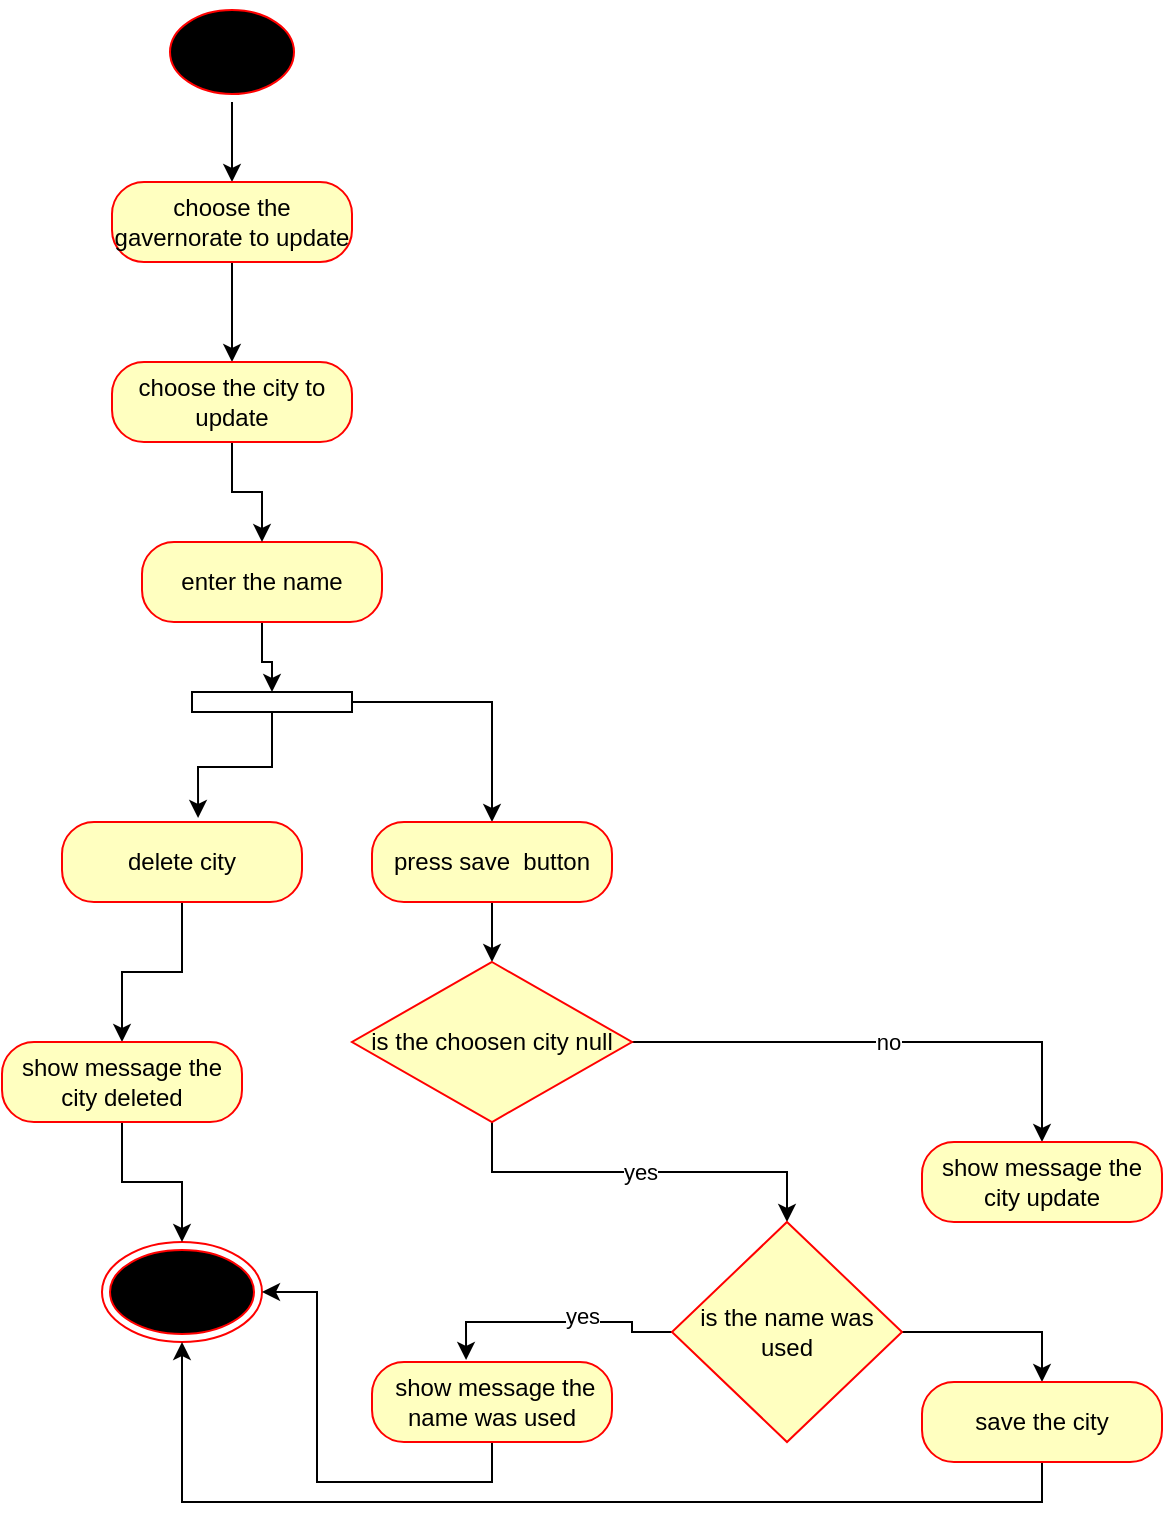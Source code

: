 <mxfile version="20.6.2" type="device"><diagram id="TJyulknQO-l8H2odYrkV" name="Page-1"><mxGraphModel dx="674" dy="804" grid="1" gridSize="10" guides="1" tooltips="1" connect="1" arrows="1" fold="1" page="1" pageScale="1" pageWidth="850" pageHeight="1100" math="0" shadow="0"><root><mxCell id="0"/><mxCell id="1" parent="0"/><mxCell id="t8VAJWTHw584hyoiKd9z-1" style="edgeStyle=orthogonalEdgeStyle;rounded=0;orthogonalLoop=1;jettySize=auto;html=1;" edge="1" parent="1" source="t8VAJWTHw584hyoiKd9z-2" target="t8VAJWTHw584hyoiKd9z-4"><mxGeometry relative="1" as="geometry"/></mxCell><mxCell id="t8VAJWTHw584hyoiKd9z-2" value="" style="ellipse;html=1;shape=startState;fillColor=#000000;strokeColor=#ff0000;" vertex="1" parent="1"><mxGeometry x="730" y="270" width="70" height="50" as="geometry"/></mxCell><mxCell id="t8VAJWTHw584hyoiKd9z-30" style="edgeStyle=orthogonalEdgeStyle;rounded=0;orthogonalLoop=1;jettySize=auto;html=1;exitX=0.5;exitY=1;exitDx=0;exitDy=0;" edge="1" parent="1" source="t8VAJWTHw584hyoiKd9z-4" target="t8VAJWTHw584hyoiKd9z-29"><mxGeometry relative="1" as="geometry"/></mxCell><mxCell id="t8VAJWTHw584hyoiKd9z-4" value="choose the gavernorate to update" style="rounded=1;whiteSpace=wrap;html=1;arcSize=40;fontColor=#000000;fillColor=#ffffc0;strokeColor=#ff0000;" vertex="1" parent="1"><mxGeometry x="705" y="360" width="120" height="40" as="geometry"/></mxCell><mxCell id="t8VAJWTHw584hyoiKd9z-5" style="edgeStyle=orthogonalEdgeStyle;rounded=0;orthogonalLoop=1;jettySize=auto;html=1;entryX=0.567;entryY=-0.05;entryDx=0;entryDy=0;entryPerimeter=0;" edge="1" parent="1" source="t8VAJWTHw584hyoiKd9z-7" target="t8VAJWTHw584hyoiKd9z-9"><mxGeometry relative="1" as="geometry"/></mxCell><mxCell id="t8VAJWTHw584hyoiKd9z-6" style="edgeStyle=orthogonalEdgeStyle;rounded=0;orthogonalLoop=1;jettySize=auto;html=1;" edge="1" parent="1" source="t8VAJWTHw584hyoiKd9z-7" target="t8VAJWTHw584hyoiKd9z-11"><mxGeometry relative="1" as="geometry"/></mxCell><mxCell id="t8VAJWTHw584hyoiKd9z-7" value="" style="html=1;points=[];perimeter=orthogonalPerimeter;rotation=90;" vertex="1" parent="1"><mxGeometry x="780" y="580" width="10" height="80" as="geometry"/></mxCell><mxCell id="t8VAJWTHw584hyoiKd9z-8" style="edgeStyle=orthogonalEdgeStyle;rounded=0;orthogonalLoop=1;jettySize=auto;html=1;exitX=0.5;exitY=1;exitDx=0;exitDy=0;" edge="1" parent="1" source="t8VAJWTHw584hyoiKd9z-9" target="t8VAJWTHw584hyoiKd9z-19"><mxGeometry relative="1" as="geometry"/></mxCell><mxCell id="t8VAJWTHw584hyoiKd9z-9" value="delete city" style="rounded=1;whiteSpace=wrap;html=1;arcSize=40;fontColor=#000000;fillColor=#ffffc0;strokeColor=#ff0000;" vertex="1" parent="1"><mxGeometry x="680" y="680" width="120" height="40" as="geometry"/></mxCell><mxCell id="t8VAJWTHw584hyoiKd9z-10" value="" style="edgeStyle=orthogonalEdgeStyle;rounded=0;orthogonalLoop=1;jettySize=auto;html=1;" edge="1" parent="1" source="t8VAJWTHw584hyoiKd9z-11" target="t8VAJWTHw584hyoiKd9z-14"><mxGeometry relative="1" as="geometry"/></mxCell><mxCell id="t8VAJWTHw584hyoiKd9z-11" value="press save&amp;nbsp; button" style="rounded=1;whiteSpace=wrap;html=1;arcSize=40;fontColor=#000000;fillColor=#ffffc0;strokeColor=#ff0000;" vertex="1" parent="1"><mxGeometry x="835" y="680" width="120" height="40" as="geometry"/></mxCell><mxCell id="t8VAJWTHw584hyoiKd9z-12" value="yes" style="edgeStyle=orthogonalEdgeStyle;rounded=0;orthogonalLoop=1;jettySize=auto;html=1;exitX=0.5;exitY=1;exitDx=0;exitDy=0;entryX=0.5;entryY=0;entryDx=0;entryDy=0;" edge="1" parent="1" source="t8VAJWTHw584hyoiKd9z-14" target="t8VAJWTHw584hyoiKd9z-24"><mxGeometry relative="1" as="geometry"><mxPoint x="895" y="930" as="targetPoint"/></mxGeometry></mxCell><mxCell id="t8VAJWTHw584hyoiKd9z-13" value="no" style="edgeStyle=orthogonalEdgeStyle;rounded=0;orthogonalLoop=1;jettySize=auto;html=1;exitX=1;exitY=0.5;exitDx=0;exitDy=0;" edge="1" parent="1" source="t8VAJWTHw584hyoiKd9z-14" target="t8VAJWTHw584hyoiKd9z-20"><mxGeometry relative="1" as="geometry"/></mxCell><mxCell id="t8VAJWTHw584hyoiKd9z-14" value="is the choosen city null" style="rhombus;whiteSpace=wrap;html=1;fillColor=#ffffc0;strokeColor=#ff0000;" vertex="1" parent="1"><mxGeometry x="825" y="750" width="140" height="80" as="geometry"/></mxCell><mxCell id="t8VAJWTHw584hyoiKd9z-15" style="edgeStyle=orthogonalEdgeStyle;rounded=0;orthogonalLoop=1;jettySize=auto;html=1;exitX=0.5;exitY=1;exitDx=0;exitDy=0;" edge="1" parent="1" source="t8VAJWTHw584hyoiKd9z-16" target="t8VAJWTHw584hyoiKd9z-7"><mxGeometry relative="1" as="geometry"/></mxCell><mxCell id="t8VAJWTHw584hyoiKd9z-16" value="enter the name" style="rounded=1;whiteSpace=wrap;html=1;arcSize=40;fontColor=#000000;fillColor=#ffffc0;strokeColor=#ff0000;" vertex="1" parent="1"><mxGeometry x="720" y="540" width="120" height="40" as="geometry"/></mxCell><mxCell id="t8VAJWTHw584hyoiKd9z-17" value="" style="ellipse;html=1;shape=endState;fillColor=#000000;strokeColor=#ff0000;" vertex="1" parent="1"><mxGeometry x="700" y="890" width="80" height="50" as="geometry"/></mxCell><mxCell id="t8VAJWTHw584hyoiKd9z-18" style="edgeStyle=orthogonalEdgeStyle;rounded=0;orthogonalLoop=1;jettySize=auto;html=1;exitX=0.5;exitY=1;exitDx=0;exitDy=0;" edge="1" parent="1" source="t8VAJWTHw584hyoiKd9z-19" target="t8VAJWTHw584hyoiKd9z-17"><mxGeometry relative="1" as="geometry"/></mxCell><mxCell id="t8VAJWTHw584hyoiKd9z-19" value="show message the city deleted" style="rounded=1;whiteSpace=wrap;html=1;arcSize=40;fontColor=#000000;fillColor=#ffffc0;strokeColor=#ff0000;" vertex="1" parent="1"><mxGeometry x="650" y="790" width="120" height="40" as="geometry"/></mxCell><mxCell id="t8VAJWTHw584hyoiKd9z-20" value="show message the city update" style="rounded=1;whiteSpace=wrap;html=1;arcSize=40;fontColor=#000000;fillColor=#ffffc0;strokeColor=#ff0000;" vertex="1" parent="1"><mxGeometry x="1110" y="840" width="120" height="40" as="geometry"/></mxCell><mxCell id="t8VAJWTHw584hyoiKd9z-21" style="edgeStyle=orthogonalEdgeStyle;rounded=0;orthogonalLoop=1;jettySize=auto;html=1;exitX=0;exitY=0.5;exitDx=0;exitDy=0;entryX=0.392;entryY=-0.025;entryDx=0;entryDy=0;entryPerimeter=0;" edge="1" parent="1" source="t8VAJWTHw584hyoiKd9z-24" target="t8VAJWTHw584hyoiKd9z-26"><mxGeometry relative="1" as="geometry"/></mxCell><mxCell id="t8VAJWTHw584hyoiKd9z-22" value="yes" style="edgeLabel;html=1;align=center;verticalAlign=middle;resizable=0;points=[];" vertex="1" connectable="0" parent="t8VAJWTHw584hyoiKd9z-21"><mxGeometry x="-0.21" y="-3" relative="1" as="geometry"><mxPoint as="offset"/></mxGeometry></mxCell><mxCell id="t8VAJWTHw584hyoiKd9z-23" style="edgeStyle=orthogonalEdgeStyle;rounded=0;orthogonalLoop=1;jettySize=auto;html=1;exitX=1;exitY=0.5;exitDx=0;exitDy=0;entryX=0.5;entryY=0;entryDx=0;entryDy=0;" edge="1" parent="1" source="t8VAJWTHw584hyoiKd9z-24" target="t8VAJWTHw584hyoiKd9z-28"><mxGeometry relative="1" as="geometry"/></mxCell><mxCell id="t8VAJWTHw584hyoiKd9z-24" value="is the name was used" style="rhombus;whiteSpace=wrap;html=1;fillColor=#ffffc0;strokeColor=#ff0000;" vertex="1" parent="1"><mxGeometry x="985" y="880" width="115" height="110" as="geometry"/></mxCell><mxCell id="t8VAJWTHw584hyoiKd9z-25" style="edgeStyle=orthogonalEdgeStyle;rounded=0;orthogonalLoop=1;jettySize=auto;html=1;exitX=0.5;exitY=1;exitDx=0;exitDy=0;entryX=1;entryY=0.5;entryDx=0;entryDy=0;" edge="1" parent="1" source="t8VAJWTHw584hyoiKd9z-26" target="t8VAJWTHw584hyoiKd9z-17"><mxGeometry relative="1" as="geometry"/></mxCell><mxCell id="t8VAJWTHw584hyoiKd9z-26" value="&amp;nbsp;show message the name was used" style="rounded=1;whiteSpace=wrap;html=1;arcSize=40;fontColor=#000000;fillColor=#ffffc0;strokeColor=#ff0000;" vertex="1" parent="1"><mxGeometry x="835" y="950" width="120" height="40" as="geometry"/></mxCell><mxCell id="t8VAJWTHw584hyoiKd9z-27" style="edgeStyle=orthogonalEdgeStyle;rounded=0;orthogonalLoop=1;jettySize=auto;html=1;exitX=0.5;exitY=1;exitDx=0;exitDy=0;" edge="1" parent="1" source="t8VAJWTHw584hyoiKd9z-28" target="t8VAJWTHw584hyoiKd9z-17"><mxGeometry relative="1" as="geometry"/></mxCell><mxCell id="t8VAJWTHw584hyoiKd9z-28" value="save the city" style="rounded=1;whiteSpace=wrap;html=1;arcSize=40;fontColor=#000000;fillColor=#ffffc0;strokeColor=#ff0000;" vertex="1" parent="1"><mxGeometry x="1110" y="960" width="120" height="40" as="geometry"/></mxCell><mxCell id="t8VAJWTHw584hyoiKd9z-31" style="edgeStyle=orthogonalEdgeStyle;rounded=0;orthogonalLoop=1;jettySize=auto;html=1;exitX=0.5;exitY=1;exitDx=0;exitDy=0;" edge="1" parent="1" source="t8VAJWTHw584hyoiKd9z-29" target="t8VAJWTHw584hyoiKd9z-16"><mxGeometry relative="1" as="geometry"/></mxCell><mxCell id="t8VAJWTHw584hyoiKd9z-29" value="choose the city to update" style="rounded=1;whiteSpace=wrap;html=1;arcSize=40;fontColor=#000000;fillColor=#ffffc0;strokeColor=#ff0000;" vertex="1" parent="1"><mxGeometry x="705" y="450" width="120" height="40" as="geometry"/></mxCell></root></mxGraphModel></diagram></mxfile>